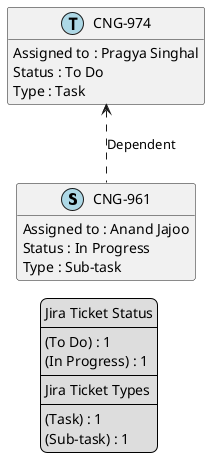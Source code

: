 @startuml
'https://plantuml.com/class-diagram

' GENERATE CLASS DIAGRAM ===========
' Generated at    : Mon Apr 15 11:44:38 CEST 2024

hide empty members

legend
Jira Ticket Status
----
(To Do) : 1
(In Progress) : 1
----
Jira Ticket Types
----
(Task) : 1
(Sub-task) : 1
end legend


' Tickets =======
class "CNG-961" << (S,lightblue) >> {
  Assigned to : Anand Jajoo
  Status : In Progress
  Type : Sub-task
}

class "CNG-974" << (T,lightblue) >> {
  Assigned to : Pragya Singhal
  Status : To Do
  Type : Task
}



' Links =======
"CNG-974" <.. "CNG-961" : Dependent


@enduml
